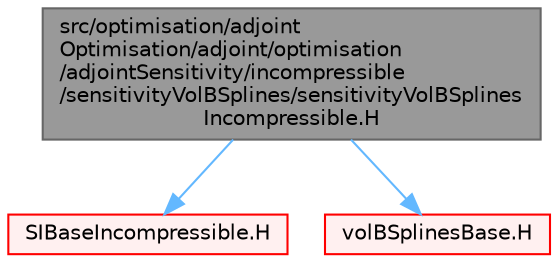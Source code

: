 digraph "src/optimisation/adjointOptimisation/adjoint/optimisation/adjointSensitivity/incompressible/sensitivityVolBSplines/sensitivityVolBSplinesIncompressible.H"
{
 // LATEX_PDF_SIZE
  bgcolor="transparent";
  edge [fontname=Helvetica,fontsize=10,labelfontname=Helvetica,labelfontsize=10];
  node [fontname=Helvetica,fontsize=10,shape=box,height=0.2,width=0.4];
  Node1 [id="Node000001",label="src/optimisation/adjoint\lOptimisation/adjoint/optimisation\l/adjointSensitivity/incompressible\l/sensitivityVolBSplines/sensitivityVolBSplines\lIncompressible.H",height=0.2,width=0.4,color="gray40", fillcolor="grey60", style="filled", fontcolor="black",tooltip=" "];
  Node1 -> Node2 [id="edge1_Node000001_Node000002",color="steelblue1",style="solid",tooltip=" "];
  Node2 [id="Node000002",label="SIBaseIncompressible.H",height=0.2,width=0.4,color="red", fillcolor="#FFF0F0", style="filled",URL="$SIBaseIncompressible_8H.html",tooltip=" "];
  Node1 -> Node537 [id="edge2_Node000001_Node000537",color="steelblue1",style="solid",tooltip=" "];
  Node537 [id="Node000537",label="volBSplinesBase.H",height=0.2,width=0.4,color="red", fillcolor="#FFF0F0", style="filled",URL="$volBSplinesBase_8H.html",tooltip=" "];
}
